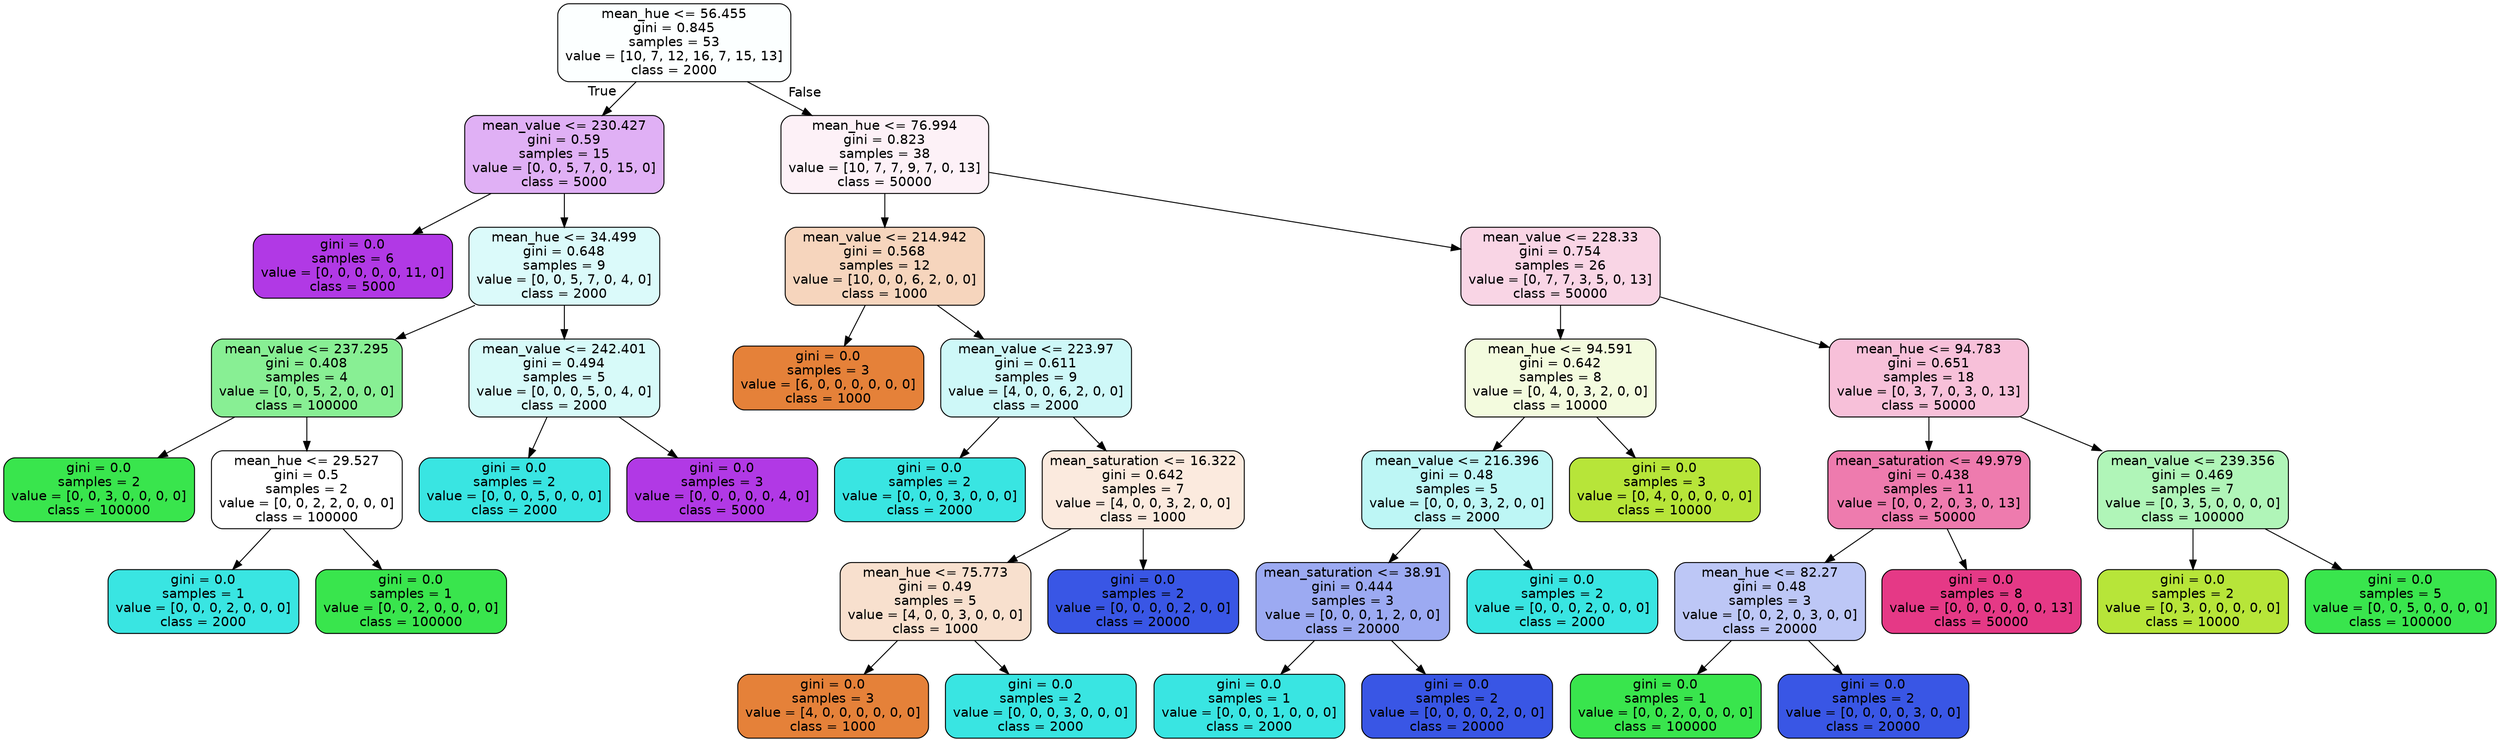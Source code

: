 digraph Tree {
node [shape=box, style="filled, rounded", color="black", fontname="helvetica"] ;
edge [fontname="helvetica"] ;
0 [label="mean_hue <= 56.455\ngini = 0.845\nsamples = 53\nvalue = [10, 7, 12, 16, 7, 15, 13]\nclass = 2000", fillcolor="#fcffff"] ;
1 [label="mean_value <= 230.427\ngini = 0.59\nsamples = 15\nvalue = [0, 0, 5, 7, 0, 15, 0]\nclass = 5000", fillcolor="#e0b0f5"] ;
0 -> 1 [labeldistance=2.5, labelangle=45, headlabel="True"] ;
2 [label="gini = 0.0\nsamples = 6\nvalue = [0, 0, 0, 0, 0, 11, 0]\nclass = 5000", fillcolor="#b139e5"] ;
1 -> 2 ;
3 [label="mean_hue <= 34.499\ngini = 0.648\nsamples = 9\nvalue = [0, 0, 5, 7, 0, 4, 0]\nclass = 2000", fillcolor="#dbfafa"] ;
1 -> 3 ;
4 [label="mean_value <= 237.295\ngini = 0.408\nsamples = 4\nvalue = [0, 0, 5, 2, 0, 0, 0]\nclass = 100000", fillcolor="#88ef94"] ;
3 -> 4 ;
5 [label="gini = 0.0\nsamples = 2\nvalue = [0, 0, 3, 0, 0, 0, 0]\nclass = 100000", fillcolor="#39e54d"] ;
4 -> 5 ;
6 [label="mean_hue <= 29.527\ngini = 0.5\nsamples = 2\nvalue = [0, 0, 2, 2, 0, 0, 0]\nclass = 100000", fillcolor="#ffffff"] ;
4 -> 6 ;
7 [label="gini = 0.0\nsamples = 1\nvalue = [0, 0, 0, 2, 0, 0, 0]\nclass = 2000", fillcolor="#39e5e2"] ;
6 -> 7 ;
8 [label="gini = 0.0\nsamples = 1\nvalue = [0, 0, 2, 0, 0, 0, 0]\nclass = 100000", fillcolor="#39e54d"] ;
6 -> 8 ;
9 [label="mean_value <= 242.401\ngini = 0.494\nsamples = 5\nvalue = [0, 0, 0, 5, 0, 4, 0]\nclass = 2000", fillcolor="#d7faf9"] ;
3 -> 9 ;
10 [label="gini = 0.0\nsamples = 2\nvalue = [0, 0, 0, 5, 0, 0, 0]\nclass = 2000", fillcolor="#39e5e2"] ;
9 -> 10 ;
11 [label="gini = 0.0\nsamples = 3\nvalue = [0, 0, 0, 0, 0, 4, 0]\nclass = 5000", fillcolor="#b139e5"] ;
9 -> 11 ;
12 [label="mean_hue <= 76.994\ngini = 0.823\nsamples = 38\nvalue = [10, 7, 7, 9, 7, 0, 13]\nclass = 50000", fillcolor="#fdf1f7"] ;
0 -> 12 [labeldistance=2.5, labelangle=-45, headlabel="False"] ;
13 [label="mean_value <= 214.942\ngini = 0.568\nsamples = 12\nvalue = [10, 0, 0, 6, 2, 0, 0]\nclass = 1000", fillcolor="#f6d5bd"] ;
12 -> 13 ;
14 [label="gini = 0.0\nsamples = 3\nvalue = [6, 0, 0, 0, 0, 0, 0]\nclass = 1000", fillcolor="#e58139"] ;
13 -> 14 ;
15 [label="mean_value <= 223.97\ngini = 0.611\nsamples = 9\nvalue = [4, 0, 0, 6, 2, 0, 0]\nclass = 2000", fillcolor="#cef8f8"] ;
13 -> 15 ;
16 [label="gini = 0.0\nsamples = 2\nvalue = [0, 0, 0, 3, 0, 0, 0]\nclass = 2000", fillcolor="#39e5e2"] ;
15 -> 16 ;
17 [label="mean_saturation <= 16.322\ngini = 0.642\nsamples = 7\nvalue = [4, 0, 0, 3, 2, 0, 0]\nclass = 1000", fillcolor="#fbeade"] ;
15 -> 17 ;
18 [label="mean_hue <= 75.773\ngini = 0.49\nsamples = 5\nvalue = [4, 0, 0, 3, 0, 0, 0]\nclass = 1000", fillcolor="#f8e0ce"] ;
17 -> 18 ;
19 [label="gini = 0.0\nsamples = 3\nvalue = [4, 0, 0, 0, 0, 0, 0]\nclass = 1000", fillcolor="#e58139"] ;
18 -> 19 ;
20 [label="gini = 0.0\nsamples = 2\nvalue = [0, 0, 0, 3, 0, 0, 0]\nclass = 2000", fillcolor="#39e5e2"] ;
18 -> 20 ;
21 [label="gini = 0.0\nsamples = 2\nvalue = [0, 0, 0, 0, 2, 0, 0]\nclass = 20000", fillcolor="#3956e5"] ;
17 -> 21 ;
22 [label="mean_value <= 228.33\ngini = 0.754\nsamples = 26\nvalue = [0, 7, 7, 3, 5, 0, 13]\nclass = 50000", fillcolor="#f9d5e5"] ;
12 -> 22 ;
23 [label="mean_hue <= 94.591\ngini = 0.642\nsamples = 8\nvalue = [0, 4, 0, 3, 2, 0, 0]\nclass = 10000", fillcolor="#f3fbde"] ;
22 -> 23 ;
24 [label="mean_value <= 216.396\ngini = 0.48\nsamples = 5\nvalue = [0, 0, 0, 3, 2, 0, 0]\nclass = 2000", fillcolor="#bdf6f5"] ;
23 -> 24 ;
25 [label="mean_saturation <= 38.91\ngini = 0.444\nsamples = 3\nvalue = [0, 0, 0, 1, 2, 0, 0]\nclass = 20000", fillcolor="#9caaf2"] ;
24 -> 25 ;
26 [label="gini = 0.0\nsamples = 1\nvalue = [0, 0, 0, 1, 0, 0, 0]\nclass = 2000", fillcolor="#39e5e2"] ;
25 -> 26 ;
27 [label="gini = 0.0\nsamples = 2\nvalue = [0, 0, 0, 0, 2, 0, 0]\nclass = 20000", fillcolor="#3956e5"] ;
25 -> 27 ;
28 [label="gini = 0.0\nsamples = 2\nvalue = [0, 0, 0, 2, 0, 0, 0]\nclass = 2000", fillcolor="#39e5e2"] ;
24 -> 28 ;
29 [label="gini = 0.0\nsamples = 3\nvalue = [0, 4, 0, 0, 0, 0, 0]\nclass = 10000", fillcolor="#b7e539"] ;
23 -> 29 ;
30 [label="mean_hue <= 94.783\ngini = 0.651\nsamples = 18\nvalue = [0, 3, 7, 0, 3, 0, 13]\nclass = 50000", fillcolor="#f7c0d9"] ;
22 -> 30 ;
31 [label="mean_saturation <= 49.979\ngini = 0.438\nsamples = 11\nvalue = [0, 0, 2, 0, 3, 0, 13]\nclass = 50000", fillcolor="#ee7bae"] ;
30 -> 31 ;
32 [label="mean_hue <= 82.27\ngini = 0.48\nsamples = 3\nvalue = [0, 0, 2, 0, 3, 0, 0]\nclass = 20000", fillcolor="#bdc7f6"] ;
31 -> 32 ;
33 [label="gini = 0.0\nsamples = 1\nvalue = [0, 0, 2, 0, 0, 0, 0]\nclass = 100000", fillcolor="#39e54d"] ;
32 -> 33 ;
34 [label="gini = 0.0\nsamples = 2\nvalue = [0, 0, 0, 0, 3, 0, 0]\nclass = 20000", fillcolor="#3956e5"] ;
32 -> 34 ;
35 [label="gini = 0.0\nsamples = 8\nvalue = [0, 0, 0, 0, 0, 0, 13]\nclass = 50000", fillcolor="#e53986"] ;
31 -> 35 ;
36 [label="mean_value <= 239.356\ngini = 0.469\nsamples = 7\nvalue = [0, 3, 5, 0, 0, 0, 0]\nclass = 100000", fillcolor="#b0f5b8"] ;
30 -> 36 ;
37 [label="gini = 0.0\nsamples = 2\nvalue = [0, 3, 0, 0, 0, 0, 0]\nclass = 10000", fillcolor="#b7e539"] ;
36 -> 37 ;
38 [label="gini = 0.0\nsamples = 5\nvalue = [0, 0, 5, 0, 0, 0, 0]\nclass = 100000", fillcolor="#39e54d"] ;
36 -> 38 ;
}